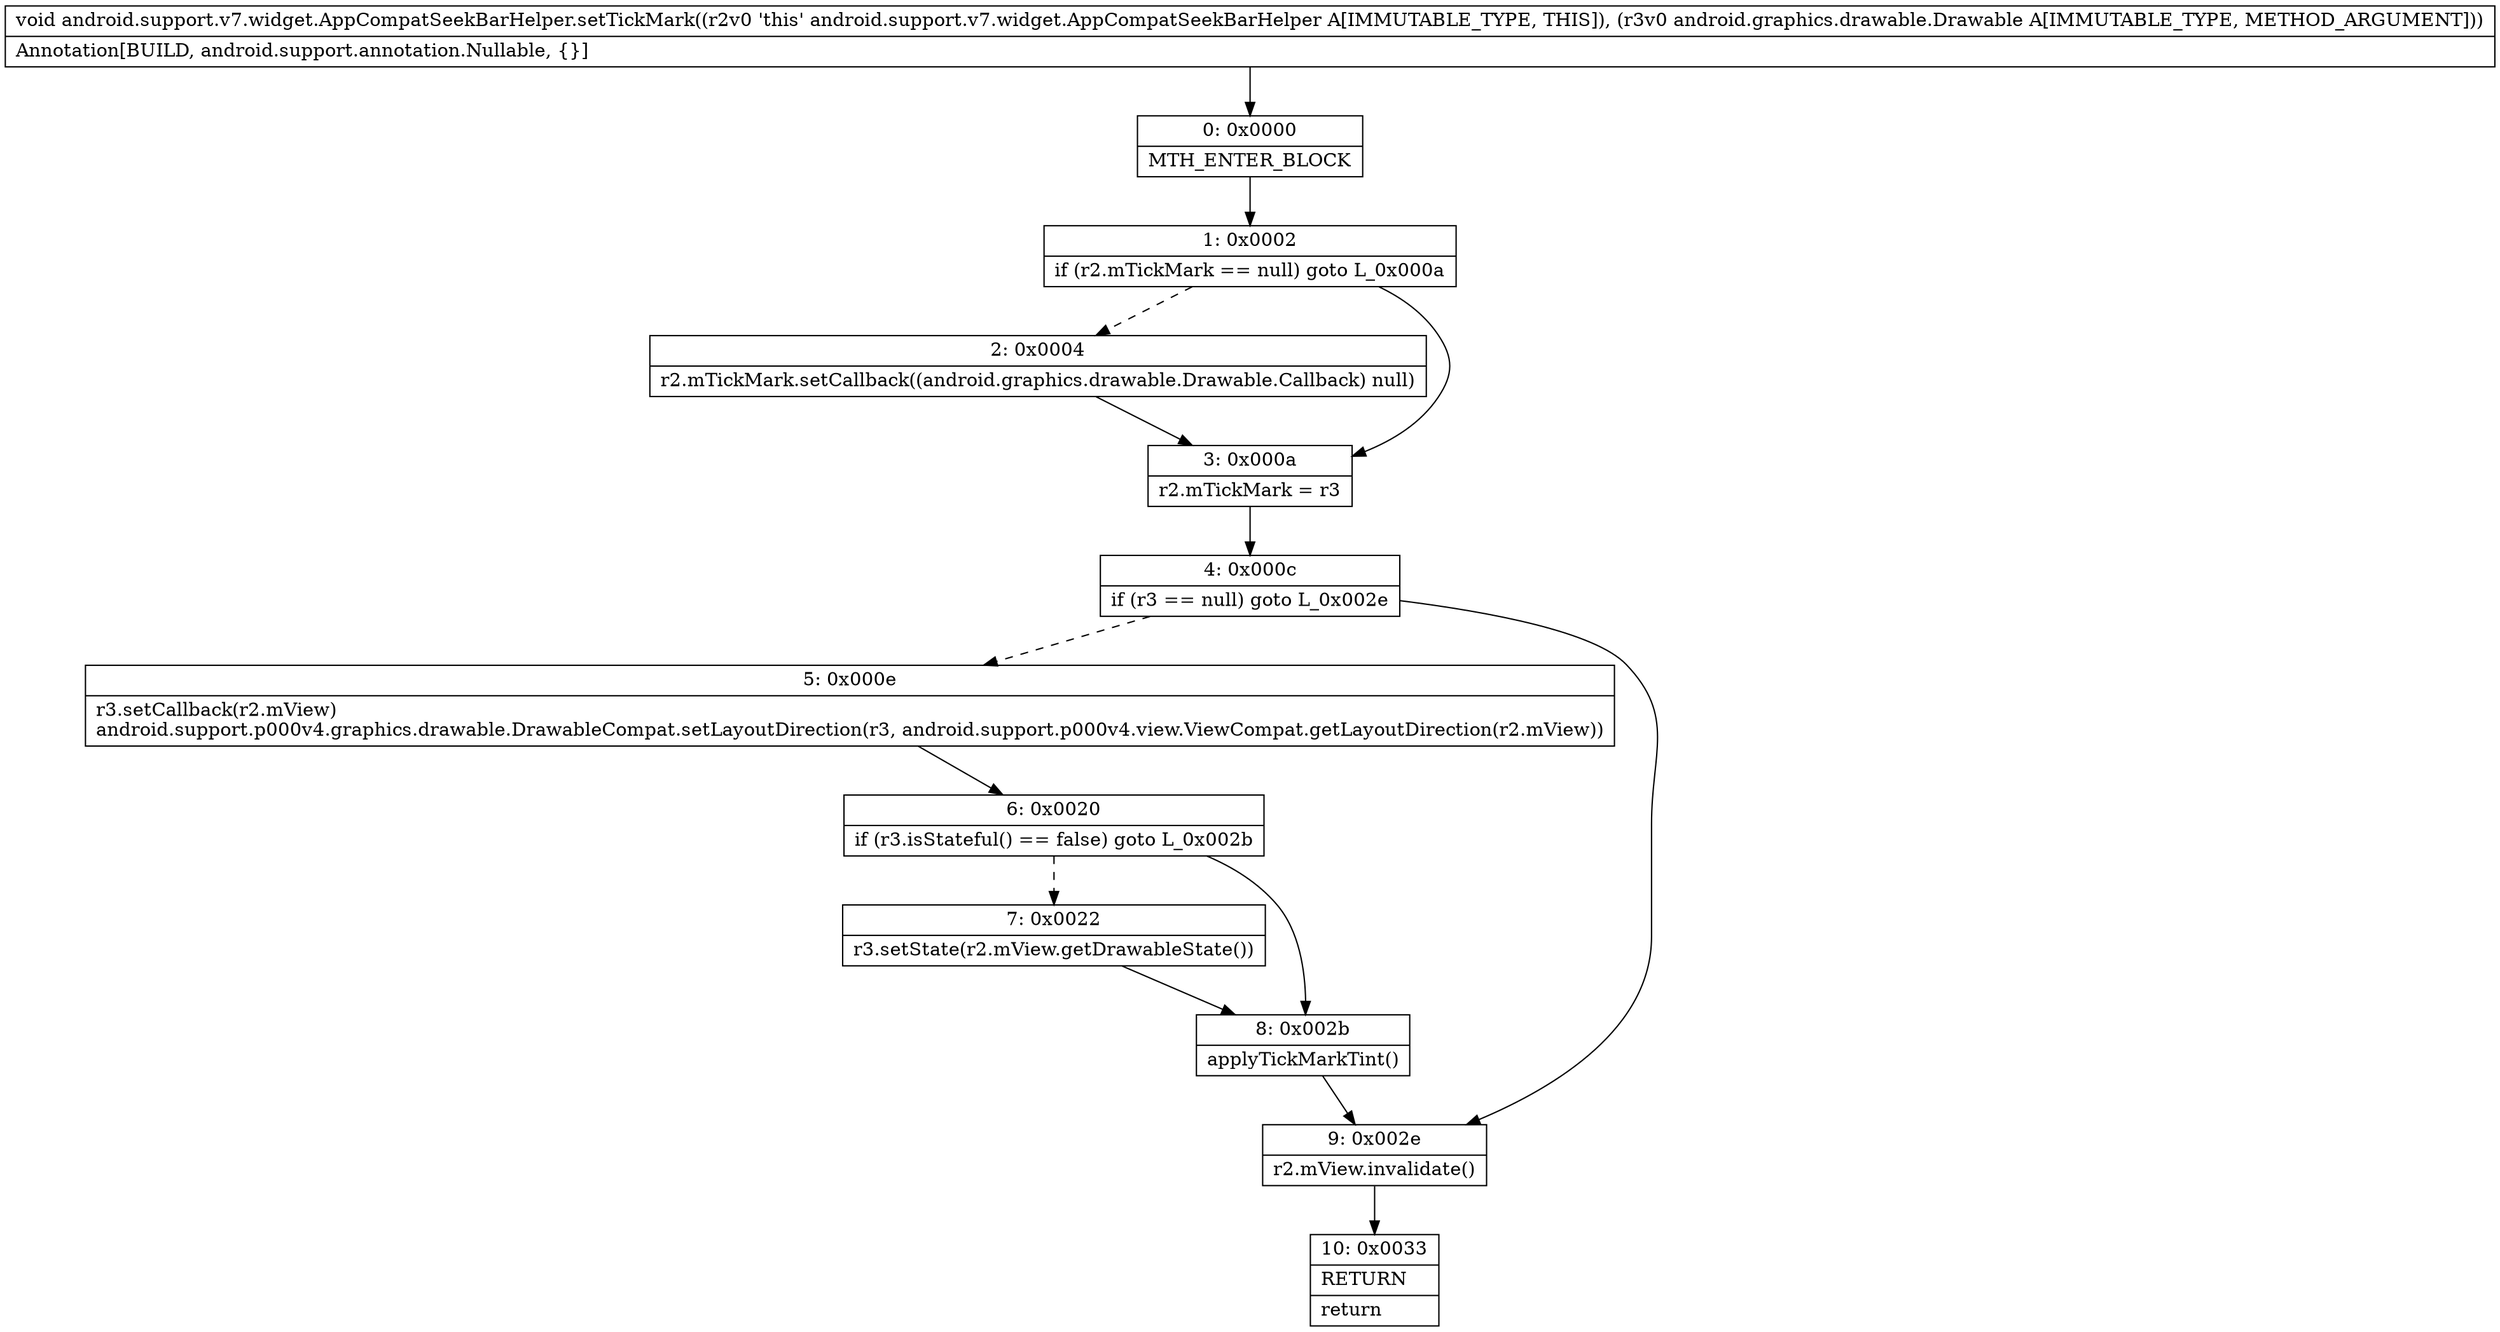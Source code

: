 digraph "CFG forandroid.support.v7.widget.AppCompatSeekBarHelper.setTickMark(Landroid\/graphics\/drawable\/Drawable;)V" {
Node_0 [shape=record,label="{0\:\ 0x0000|MTH_ENTER_BLOCK\l}"];
Node_1 [shape=record,label="{1\:\ 0x0002|if (r2.mTickMark == null) goto L_0x000a\l}"];
Node_2 [shape=record,label="{2\:\ 0x0004|r2.mTickMark.setCallback((android.graphics.drawable.Drawable.Callback) null)\l}"];
Node_3 [shape=record,label="{3\:\ 0x000a|r2.mTickMark = r3\l}"];
Node_4 [shape=record,label="{4\:\ 0x000c|if (r3 == null) goto L_0x002e\l}"];
Node_5 [shape=record,label="{5\:\ 0x000e|r3.setCallback(r2.mView)\landroid.support.p000v4.graphics.drawable.DrawableCompat.setLayoutDirection(r3, android.support.p000v4.view.ViewCompat.getLayoutDirection(r2.mView))\l}"];
Node_6 [shape=record,label="{6\:\ 0x0020|if (r3.isStateful() == false) goto L_0x002b\l}"];
Node_7 [shape=record,label="{7\:\ 0x0022|r3.setState(r2.mView.getDrawableState())\l}"];
Node_8 [shape=record,label="{8\:\ 0x002b|applyTickMarkTint()\l}"];
Node_9 [shape=record,label="{9\:\ 0x002e|r2.mView.invalidate()\l}"];
Node_10 [shape=record,label="{10\:\ 0x0033|RETURN\l|return\l}"];
MethodNode[shape=record,label="{void android.support.v7.widget.AppCompatSeekBarHelper.setTickMark((r2v0 'this' android.support.v7.widget.AppCompatSeekBarHelper A[IMMUTABLE_TYPE, THIS]), (r3v0 android.graphics.drawable.Drawable A[IMMUTABLE_TYPE, METHOD_ARGUMENT]))  | Annotation[BUILD, android.support.annotation.Nullable, \{\}]\l}"];
MethodNode -> Node_0;
Node_0 -> Node_1;
Node_1 -> Node_2[style=dashed];
Node_1 -> Node_3;
Node_2 -> Node_3;
Node_3 -> Node_4;
Node_4 -> Node_5[style=dashed];
Node_4 -> Node_9;
Node_5 -> Node_6;
Node_6 -> Node_7[style=dashed];
Node_6 -> Node_8;
Node_7 -> Node_8;
Node_8 -> Node_9;
Node_9 -> Node_10;
}

